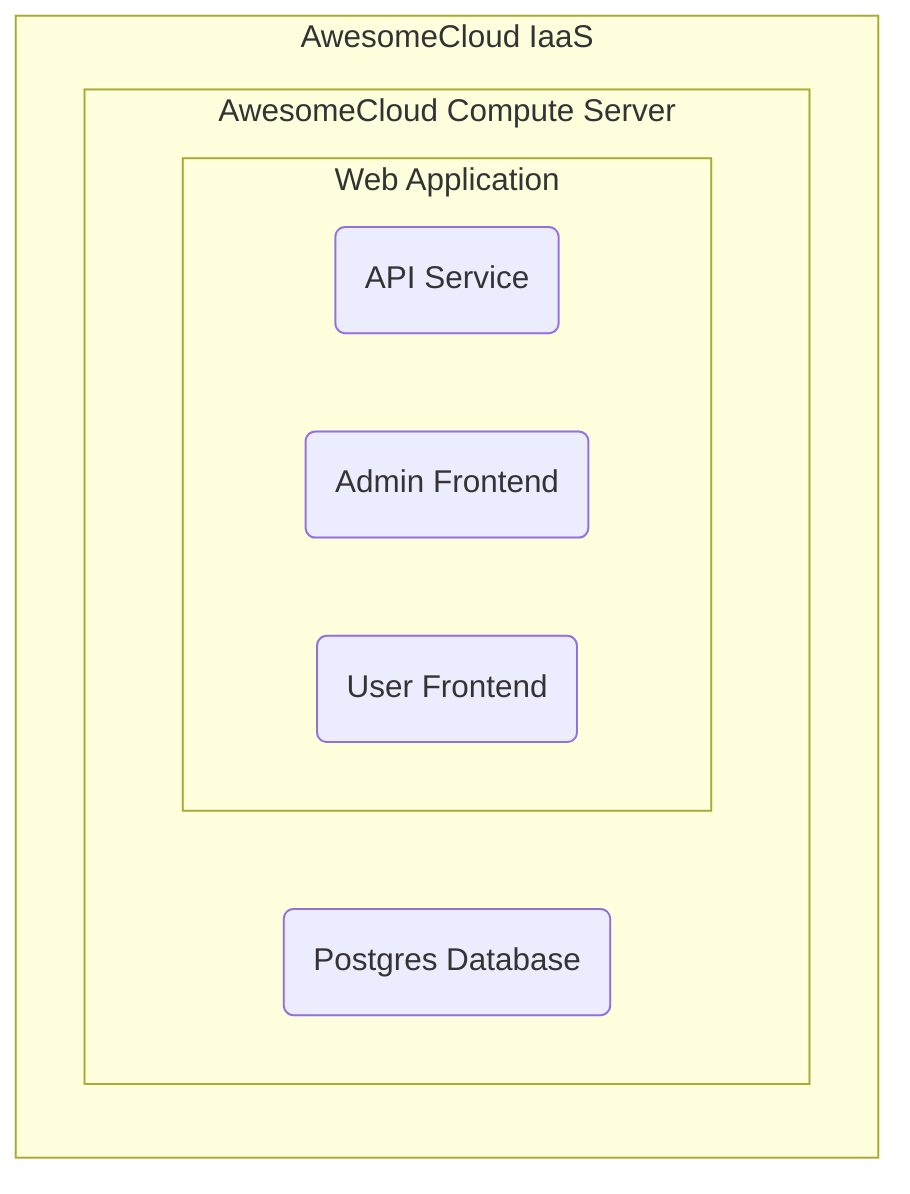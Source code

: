 graph LR;
    subgraph "AwesomeCloud IaaS"
        subgraph "AwesomeCloud Compute Server"
            subgraph "Web Application"
                api(API Service)
                admin(Admin Frontend)
                publicinfo(User Frontend)
            end
            db(Postgres Database)
        end
    end